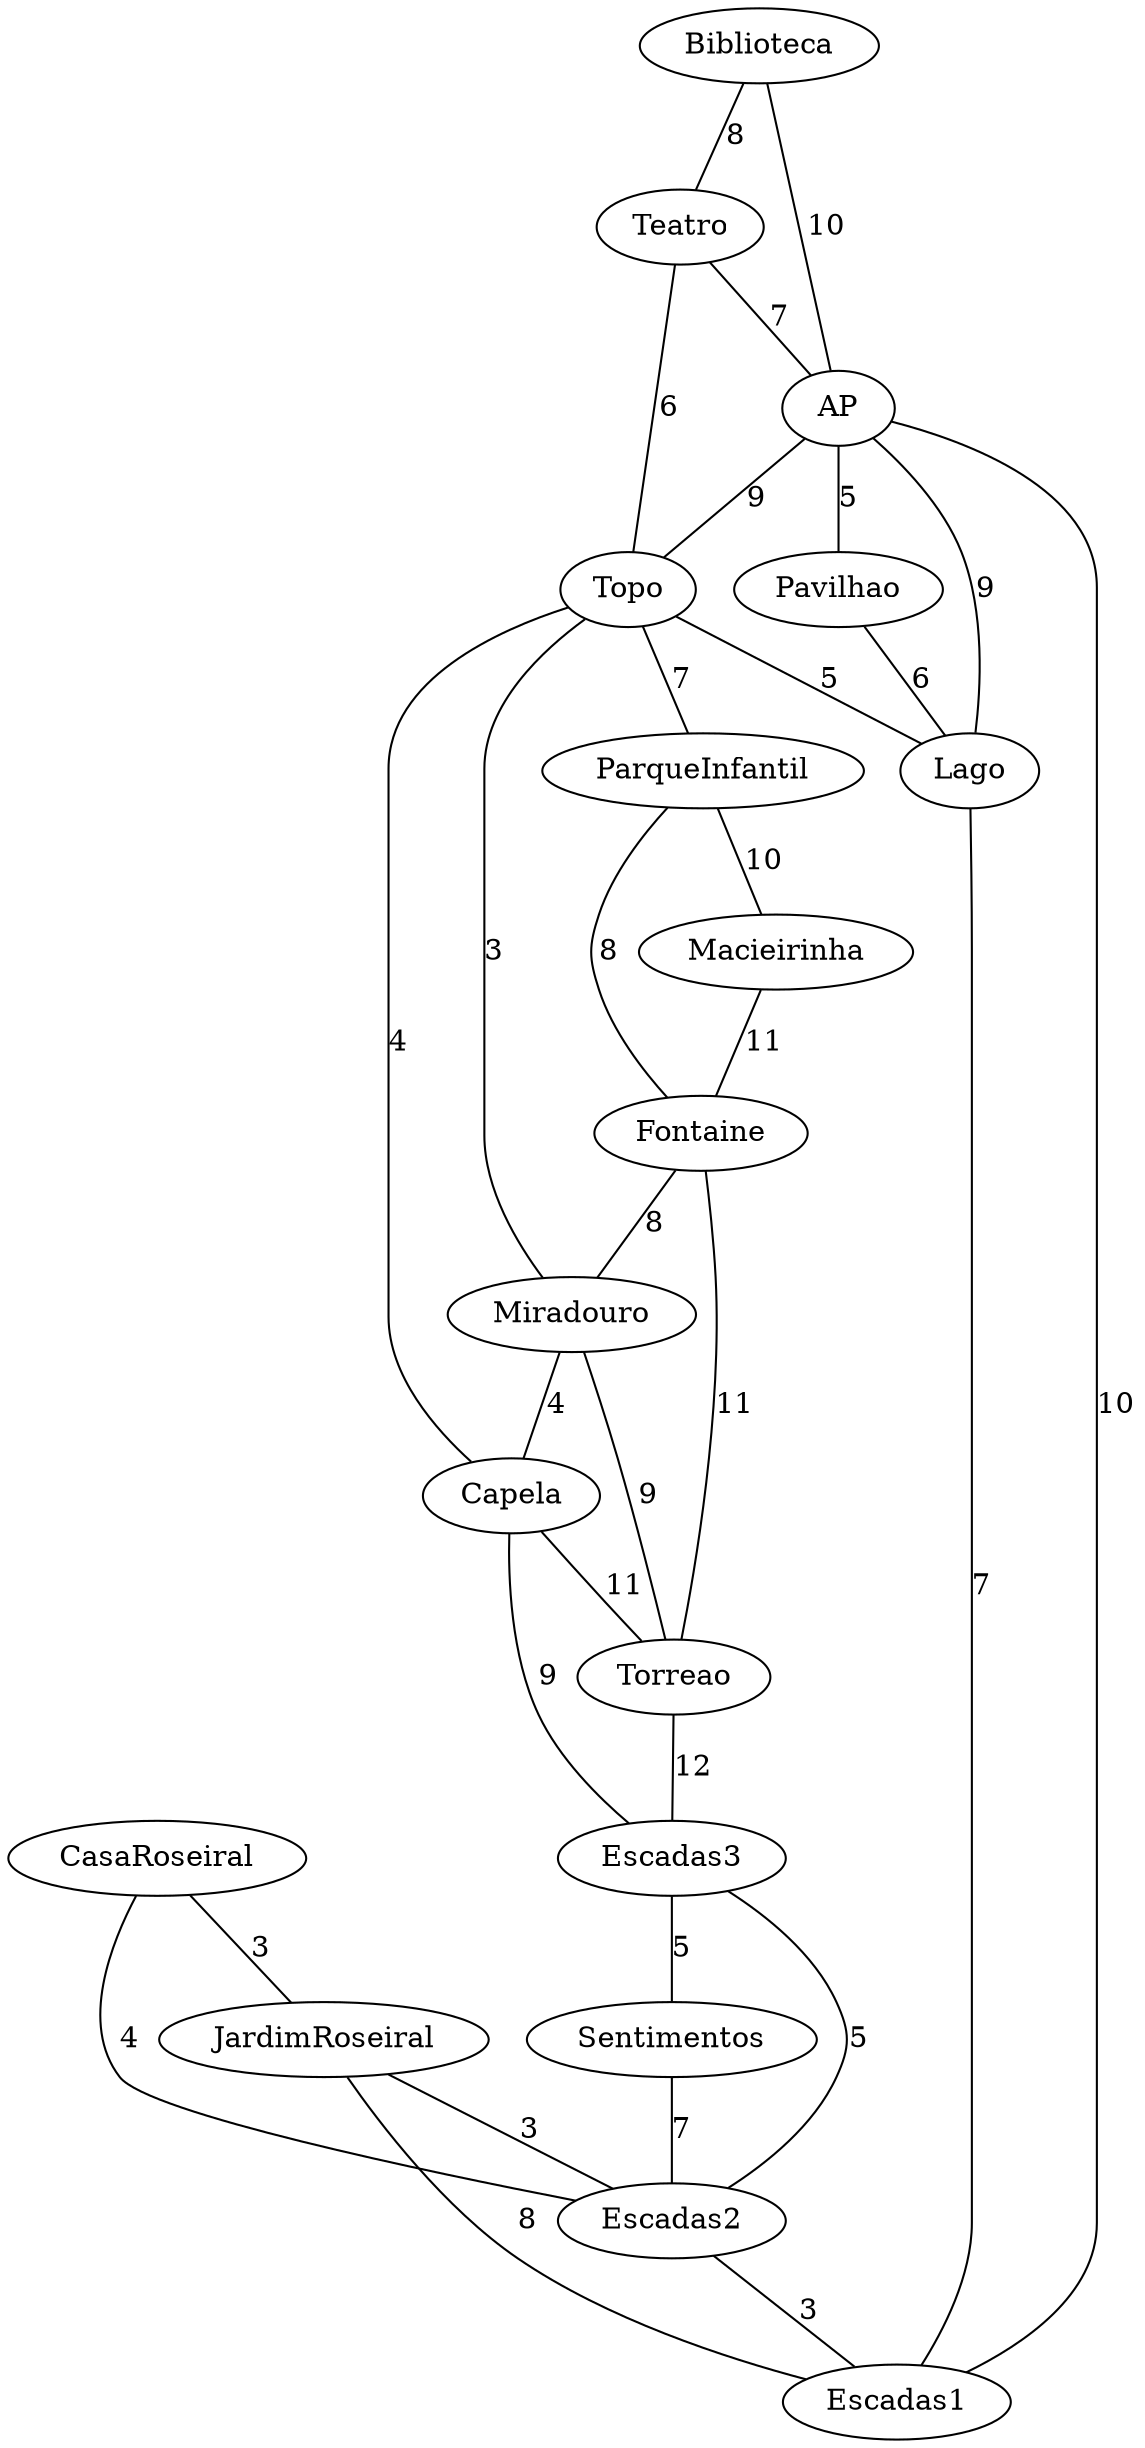 graph G {
"Biblioteca" -- "Teatro" [label="8"];
"Biblioteca" -- "AP" [label="10"];
"Teatro" -- "AP" [label="7"];
"Teatro" -- "Topo" [label="6"];
"AP" -- "Pavilhao" [label="5"];
"AP" -- "Topo" [label="9"];
"AP" -- "Lago" [label="9"];
"AP" -- "Escadas1" [label="10"];
"Pavilhao" -- "Lago" [label="6"];
"Topo" -- "ParqueInfantil" [label="7"];
"Topo" -- "Miradouro" [label="3"];
"Topo" -- "Capela" [label="4"];
"Topo" -- "Lago" [label="5"];
"ParqueInfantil" -- "Macieirinha" [label="10"];
"ParqueInfantil" -- "Fontaine" [label="8"];
"Macieirinha" -- "Fontaine" [label="11"];
"Fontaine" -- "Miradouro" [label="8"];
"Fontaine" -- "Torreao" [label="11"];
"Miradouro" -- "Capela" [label="4"];
"Miradouro" -- "Torreao" [label="9"];
"Capela" -- "Torreao" [label="11"];
"Capela" -- "Escadas3" [label="9"];
"Torreao" -- "Escadas3" [label="12"];
"Lago" -- "Escadas1" [label="7"];
"Escadas3" -- "Sentimentos" [label="5"];
"Escadas3" -- "Escadas2" [label="5"];
"Sentimentos" -- "Escadas2" [label="7"];
"CasaRoseiral" -- "JardimRoseiral" [label="3"];
"CasaRoseiral" -- "Escadas2" [label="4"];
"JardimRoseiral" -- "Escadas2" [label="3"];
"JardimRoseiral" -- "Escadas1" [label="8"];
"Escadas2" -- "Escadas1" [label="3"];
}
